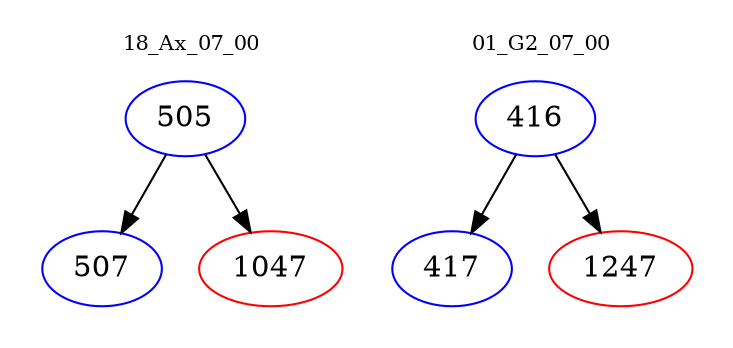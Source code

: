 digraph{
subgraph cluster_0 {
color = white
label = "18_Ax_07_00";
fontsize=10;
T0_505 [label="505", color="blue"]
T0_505 -> T0_507 [color="black"]
T0_507 [label="507", color="blue"]
T0_505 -> T0_1047 [color="black"]
T0_1047 [label="1047", color="red"]
}
subgraph cluster_1 {
color = white
label = "01_G2_07_00";
fontsize=10;
T1_416 [label="416", color="blue"]
T1_416 -> T1_417 [color="black"]
T1_417 [label="417", color="blue"]
T1_416 -> T1_1247 [color="black"]
T1_1247 [label="1247", color="red"]
}
}
